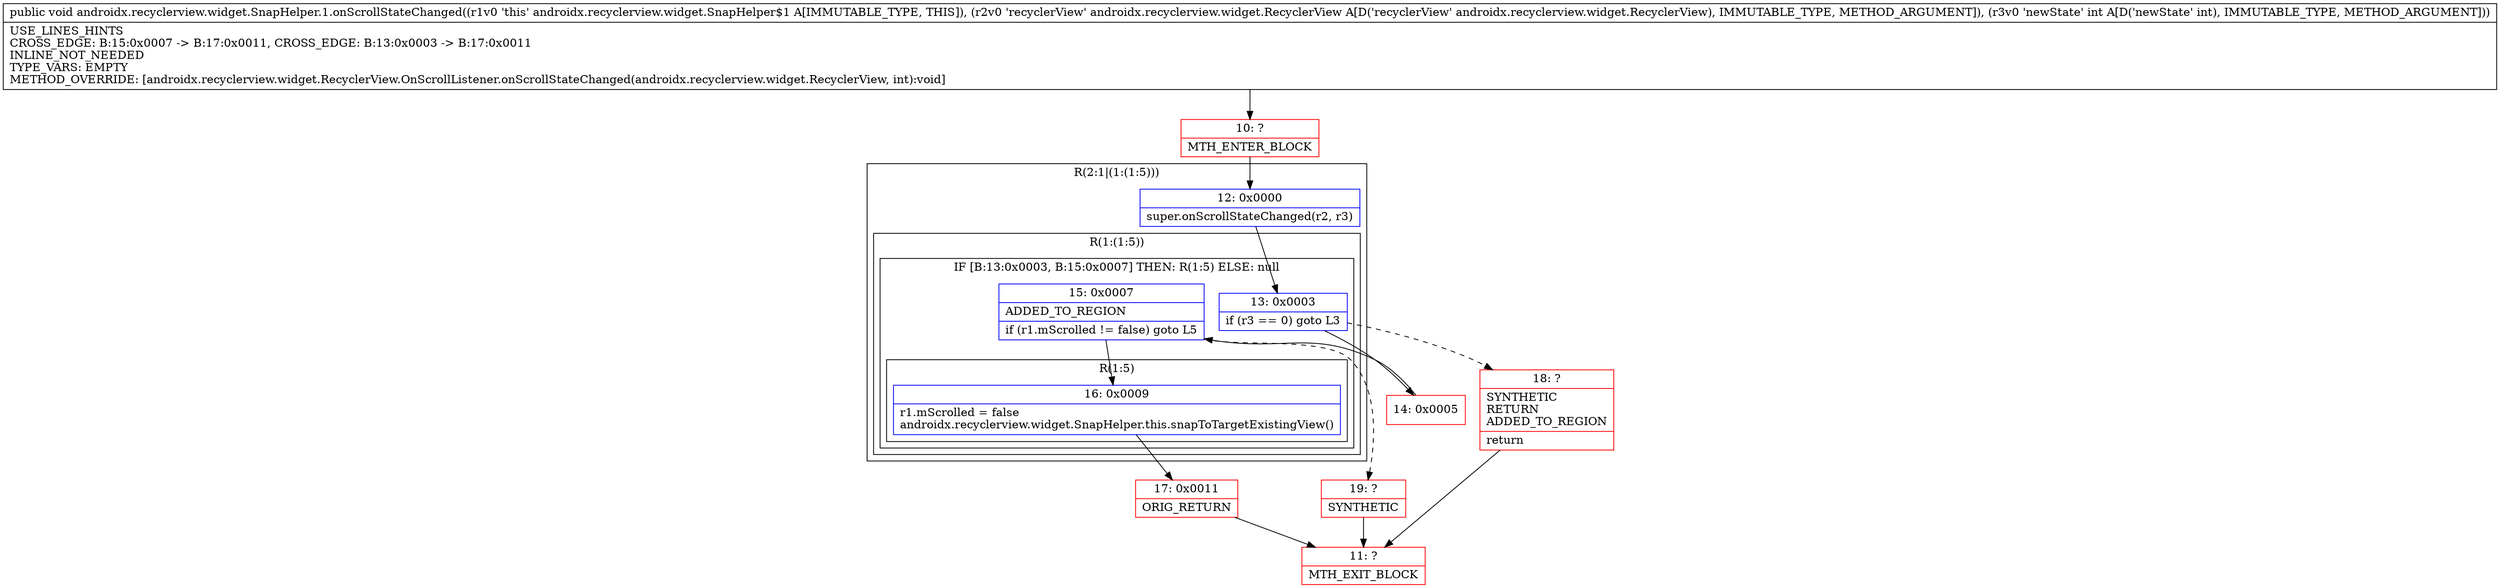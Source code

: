 digraph "CFG forandroidx.recyclerview.widget.SnapHelper.1.onScrollStateChanged(Landroidx\/recyclerview\/widget\/RecyclerView;I)V" {
subgraph cluster_Region_2077132420 {
label = "R(2:1|(1:(1:5)))";
node [shape=record,color=blue];
Node_12 [shape=record,label="{12\:\ 0x0000|super.onScrollStateChanged(r2, r3)\l}"];
subgraph cluster_Region_404329819 {
label = "R(1:(1:5))";
node [shape=record,color=blue];
subgraph cluster_IfRegion_681853450 {
label = "IF [B:13:0x0003, B:15:0x0007] THEN: R(1:5) ELSE: null";
node [shape=record,color=blue];
Node_13 [shape=record,label="{13\:\ 0x0003|if (r3 == 0) goto L3\l}"];
Node_15 [shape=record,label="{15\:\ 0x0007|ADDED_TO_REGION\l|if (r1.mScrolled != false) goto L5\l}"];
subgraph cluster_Region_280499621 {
label = "R(1:5)";
node [shape=record,color=blue];
Node_16 [shape=record,label="{16\:\ 0x0009|r1.mScrolled = false\landroidx.recyclerview.widget.SnapHelper.this.snapToTargetExistingView()\l}"];
}
}
}
}
Node_10 [shape=record,color=red,label="{10\:\ ?|MTH_ENTER_BLOCK\l}"];
Node_14 [shape=record,color=red,label="{14\:\ 0x0005}"];
Node_17 [shape=record,color=red,label="{17\:\ 0x0011|ORIG_RETURN\l}"];
Node_11 [shape=record,color=red,label="{11\:\ ?|MTH_EXIT_BLOCK\l}"];
Node_19 [shape=record,color=red,label="{19\:\ ?|SYNTHETIC\l}"];
Node_18 [shape=record,color=red,label="{18\:\ ?|SYNTHETIC\lRETURN\lADDED_TO_REGION\l|return\l}"];
MethodNode[shape=record,label="{public void androidx.recyclerview.widget.SnapHelper.1.onScrollStateChanged((r1v0 'this' androidx.recyclerview.widget.SnapHelper$1 A[IMMUTABLE_TYPE, THIS]), (r2v0 'recyclerView' androidx.recyclerview.widget.RecyclerView A[D('recyclerView' androidx.recyclerview.widget.RecyclerView), IMMUTABLE_TYPE, METHOD_ARGUMENT]), (r3v0 'newState' int A[D('newState' int), IMMUTABLE_TYPE, METHOD_ARGUMENT]))  | USE_LINES_HINTS\lCROSS_EDGE: B:15:0x0007 \-\> B:17:0x0011, CROSS_EDGE: B:13:0x0003 \-\> B:17:0x0011\lINLINE_NOT_NEEDED\lTYPE_VARS: EMPTY\lMETHOD_OVERRIDE: [androidx.recyclerview.widget.RecyclerView.OnScrollListener.onScrollStateChanged(androidx.recyclerview.widget.RecyclerView, int):void]\l}"];
MethodNode -> Node_10;Node_12 -> Node_13;
Node_13 -> Node_14;
Node_13 -> Node_18[style=dashed];
Node_15 -> Node_16;
Node_15 -> Node_19[style=dashed];
Node_16 -> Node_17;
Node_10 -> Node_12;
Node_14 -> Node_15;
Node_17 -> Node_11;
Node_19 -> Node_11;
Node_18 -> Node_11;
}

